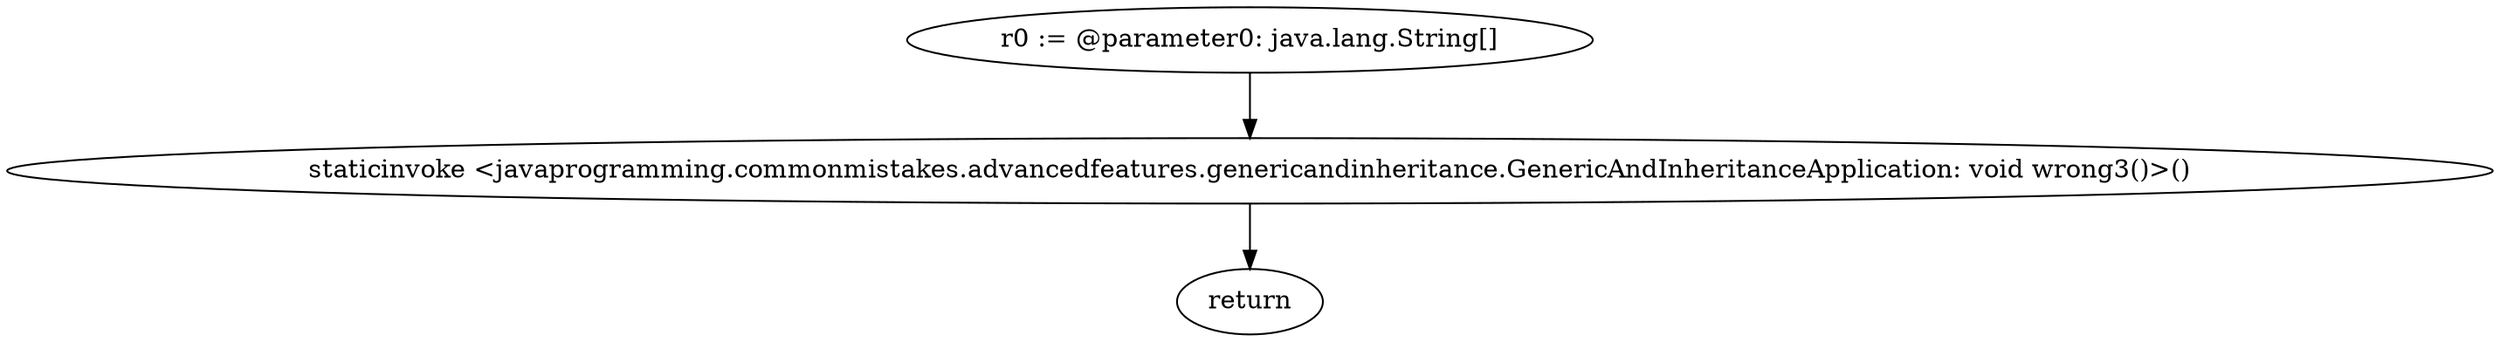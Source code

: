 digraph "unitGraph" {
    "r0 := @parameter0: java.lang.String[]"
    "staticinvoke <javaprogramming.commonmistakes.advancedfeatures.genericandinheritance.GenericAndInheritanceApplication: void wrong3()>()"
    "return"
    "r0 := @parameter0: java.lang.String[]"->"staticinvoke <javaprogramming.commonmistakes.advancedfeatures.genericandinheritance.GenericAndInheritanceApplication: void wrong3()>()";
    "staticinvoke <javaprogramming.commonmistakes.advancedfeatures.genericandinheritance.GenericAndInheritanceApplication: void wrong3()>()"->"return";
}
